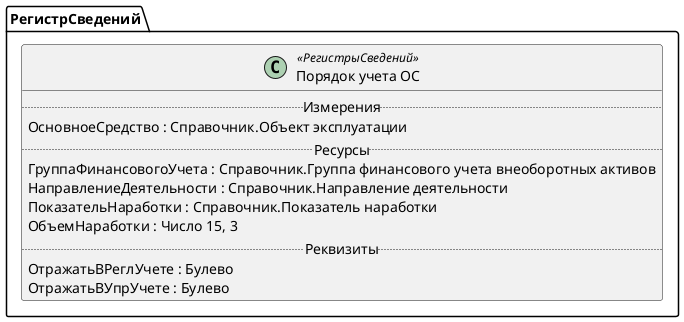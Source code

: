 ﻿@startuml ПорядокУчетаОС
'!include templates.wsd
'..\include templates.wsd
class РегистрСведений.ПорядокУчетаОС as "Порядок учета ОС" <<РегистрыСведений>>
{
..Измерения..
ОсновноеСредство : Справочник.Объект эксплуатации
..Ресурсы..
ГруппаФинансовогоУчета : Справочник.Группа финансового учета внеоборотных активов
НаправлениеДеятельности : Справочник.Направление деятельности
ПоказательНаработки : Справочник.Показатель наработки
ОбъемНаработки : Число 15, 3
..Реквизиты..
ОтражатьВРеглУчете : Булево
ОтражатьВУпрУчете : Булево
}
@enduml
